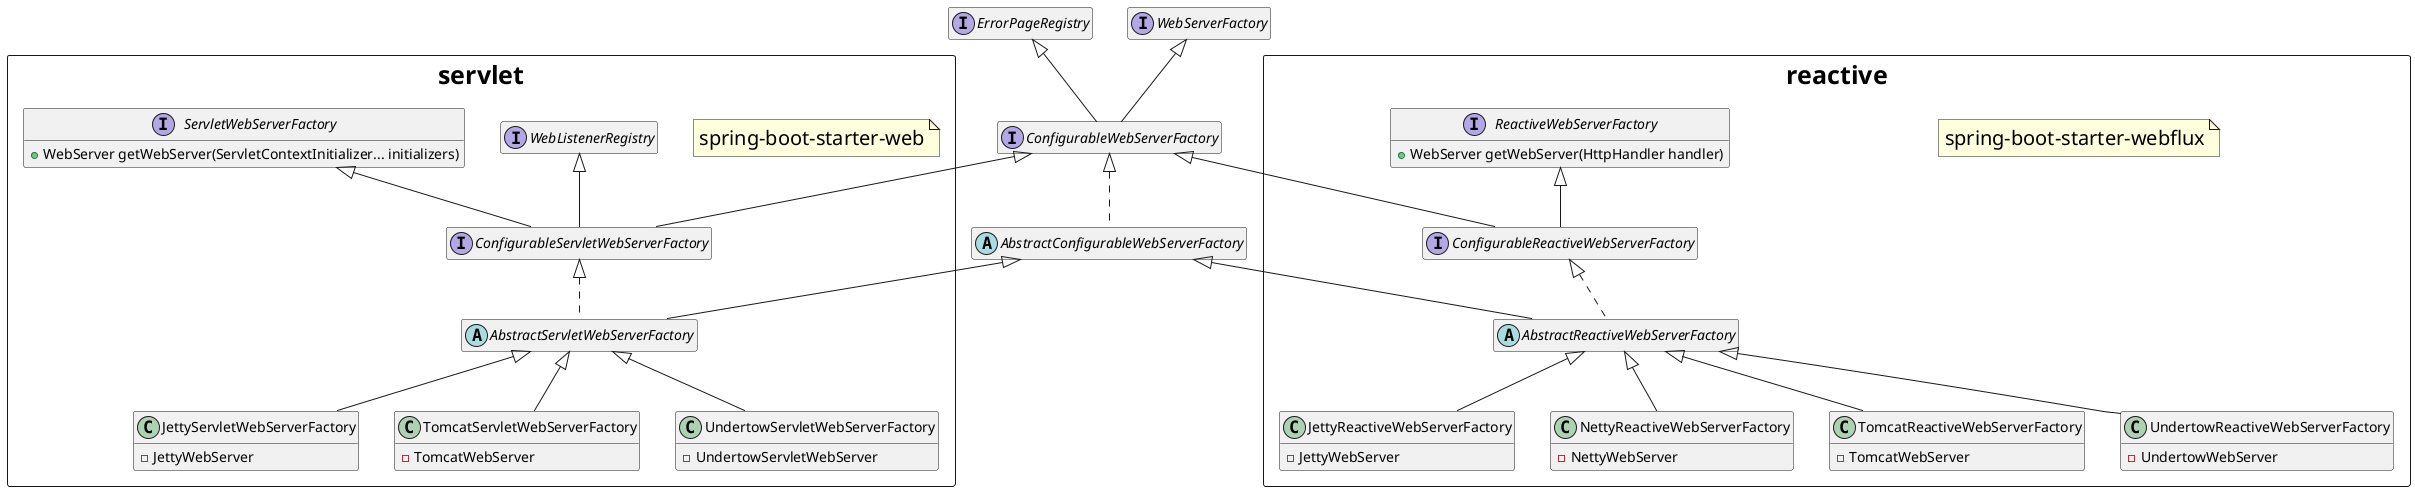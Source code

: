 @startuml

set namespaceSeparator none
interface WebServerFactory {
}

interface ErrorPageRegistry {
   void getWebServer
}


interface ConfigurableWebServerFactory
  abstract class AbstractConfigurableWebServerFactory implements ConfigurableWebServerFactory

  ConfigurableWebServerFactory -up-|> WebServerFactory
  ConfigurableWebServerFactory -up-|> ErrorPageRegistry

package <size:25>servlet <<Rectangle>> {
  note "<size:20>spring-boot-starter-web</size>" as web

   interface WebListenerRegistry
   interface ServletWebServerFactory {
    + WebServer getWebServer(ServletContextInitializer... initializers)
   }
   interface ConfigurableServletWebServerFactory extends ServletWebServerFactory, WebListenerRegistry
   abstract class AbstractServletWebServerFactory implements ConfigurableServletWebServerFactory
   class JettyServletWebServerFactory extends AbstractServletWebServerFactory {
    - JettyWebServer
   }
   class TomcatServletWebServerFactory extends AbstractServletWebServerFactory {
    - TomcatWebServer
   }
   class UndertowServletWebServerFactory extends AbstractServletWebServerFactory {
    - UndertowServletWebServer
   }

  ConfigurableServletWebServerFactory -up-|> ConfigurableWebServerFactory
  AbstractServletWebServerFactory -up-|> AbstractConfigurableWebServerFactory

}

package <size:25>reactive <<Rectangle>> {
  note "<size:20>spring-boot-starter-webflux</size>" as webflux

  interface ReactiveWebServerFactory {
    + WebServer getWebServer(HttpHandler handler)
  }
  interface ConfigurableReactiveWebServerFactory extends ReactiveWebServerFactory
  abstract class AbstractReactiveWebServerFactory implements ConfigurableReactiveWebServerFactory
  class JettyReactiveWebServerFactory extends AbstractReactiveWebServerFactory {
    - JettyWebServer
   }
  class NettyReactiveWebServerFactory extends AbstractReactiveWebServerFactory {
    - NettyWebServer
  }
  class TomcatReactiveWebServerFactory extends AbstractReactiveWebServerFactory {
    - TomcatWebServer
  }
  class UndertowReactiveWebServerFactory extends AbstractReactiveWebServerFactory {
    - UndertowWebServer
  }

  ConfigurableReactiveWebServerFactory -up-|> ConfigurableWebServerFactory
  AbstractReactiveWebServerFactory -up-|> AbstractConfigurableWebServerFactory

}




hide member
show JettyServletWebServerFactory fields
show TomcatServletWebServerFactory fields
show UndertowServletWebServerFactory fields
show JettyReactiveWebServerFactory fields
show NettyReactiveWebServerFactory fields
show TomcatReactiveWebServerFactory fields
show UndertowReactiveWebServerFactory fields
show ServletWebServerFactory methods
show ReactiveWebServerFactory methods







@enduml
